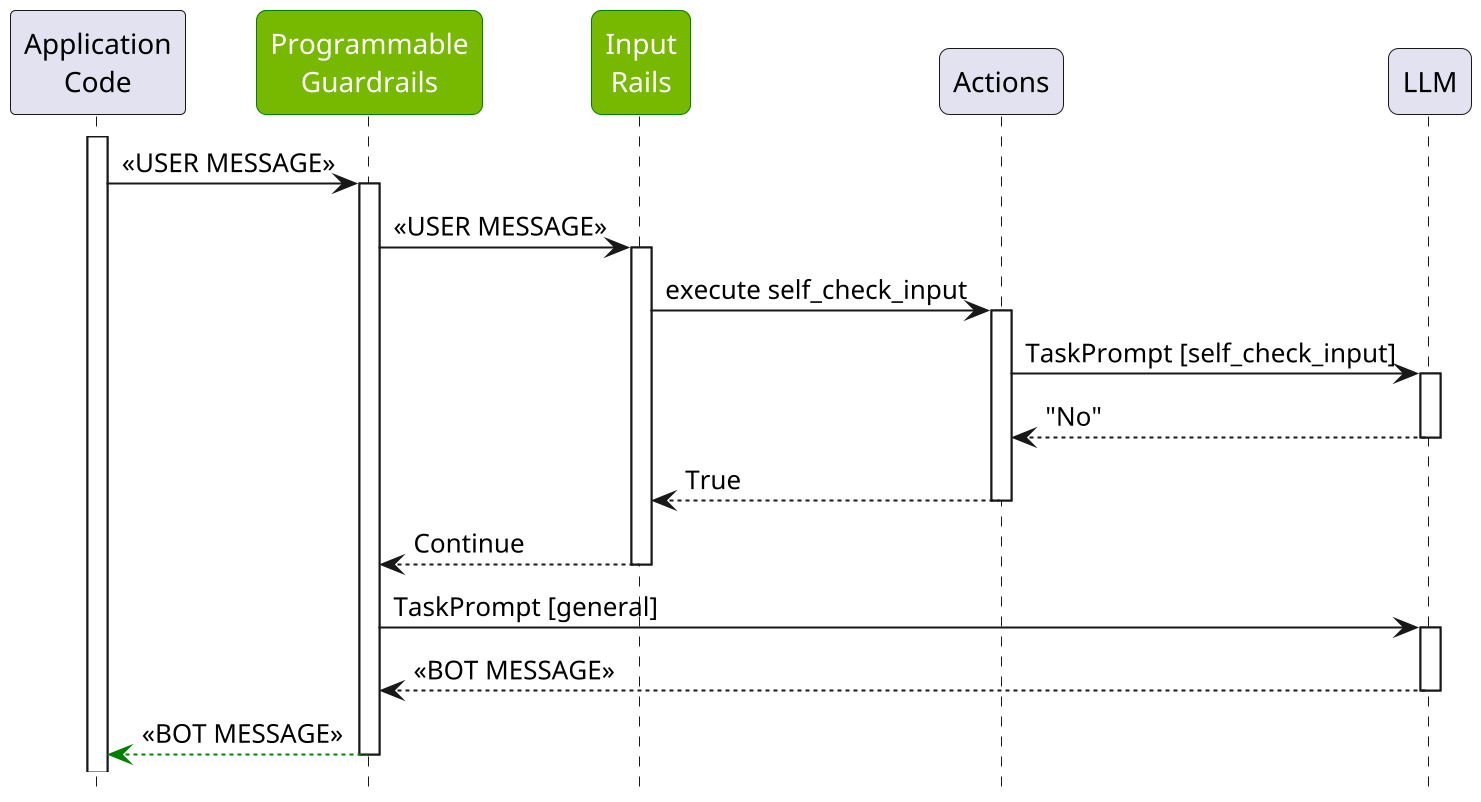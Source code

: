 @startuml
participant "Application\nCode" as A

skinparam Participant {
  RoundCorner 10

  BackgroundColor<<LLMRails>> 76b900
  FontColor<<LLMRails>> white
  BorderColor<<LLMRails>> green
}


participant "Programmable\nGuardrails" as LLMRails <<LLMRails>>
participant "Input\nRails" as IR <<LLMRails>>
participant Actions
participant "LLM"


Activate A
A->LLMRails: <<USER MESSAGE>>
activate LLMRails

LLMRails->IR: <<USER MESSAGE>>
activate IR

IR->Actions: execute self_check_input
activate Actions

Actions->LLM: TaskPrompt [self_check_input]
activate LLM
return "No"

return True

return Continue

LLMRails->LLM: TaskPrompt [general]
activate LLM
return <<BOT MESSAGE >>

return #green <<BOT MESSAGE>>


hide footbox
hide stereotype
scale 2
@enduml
